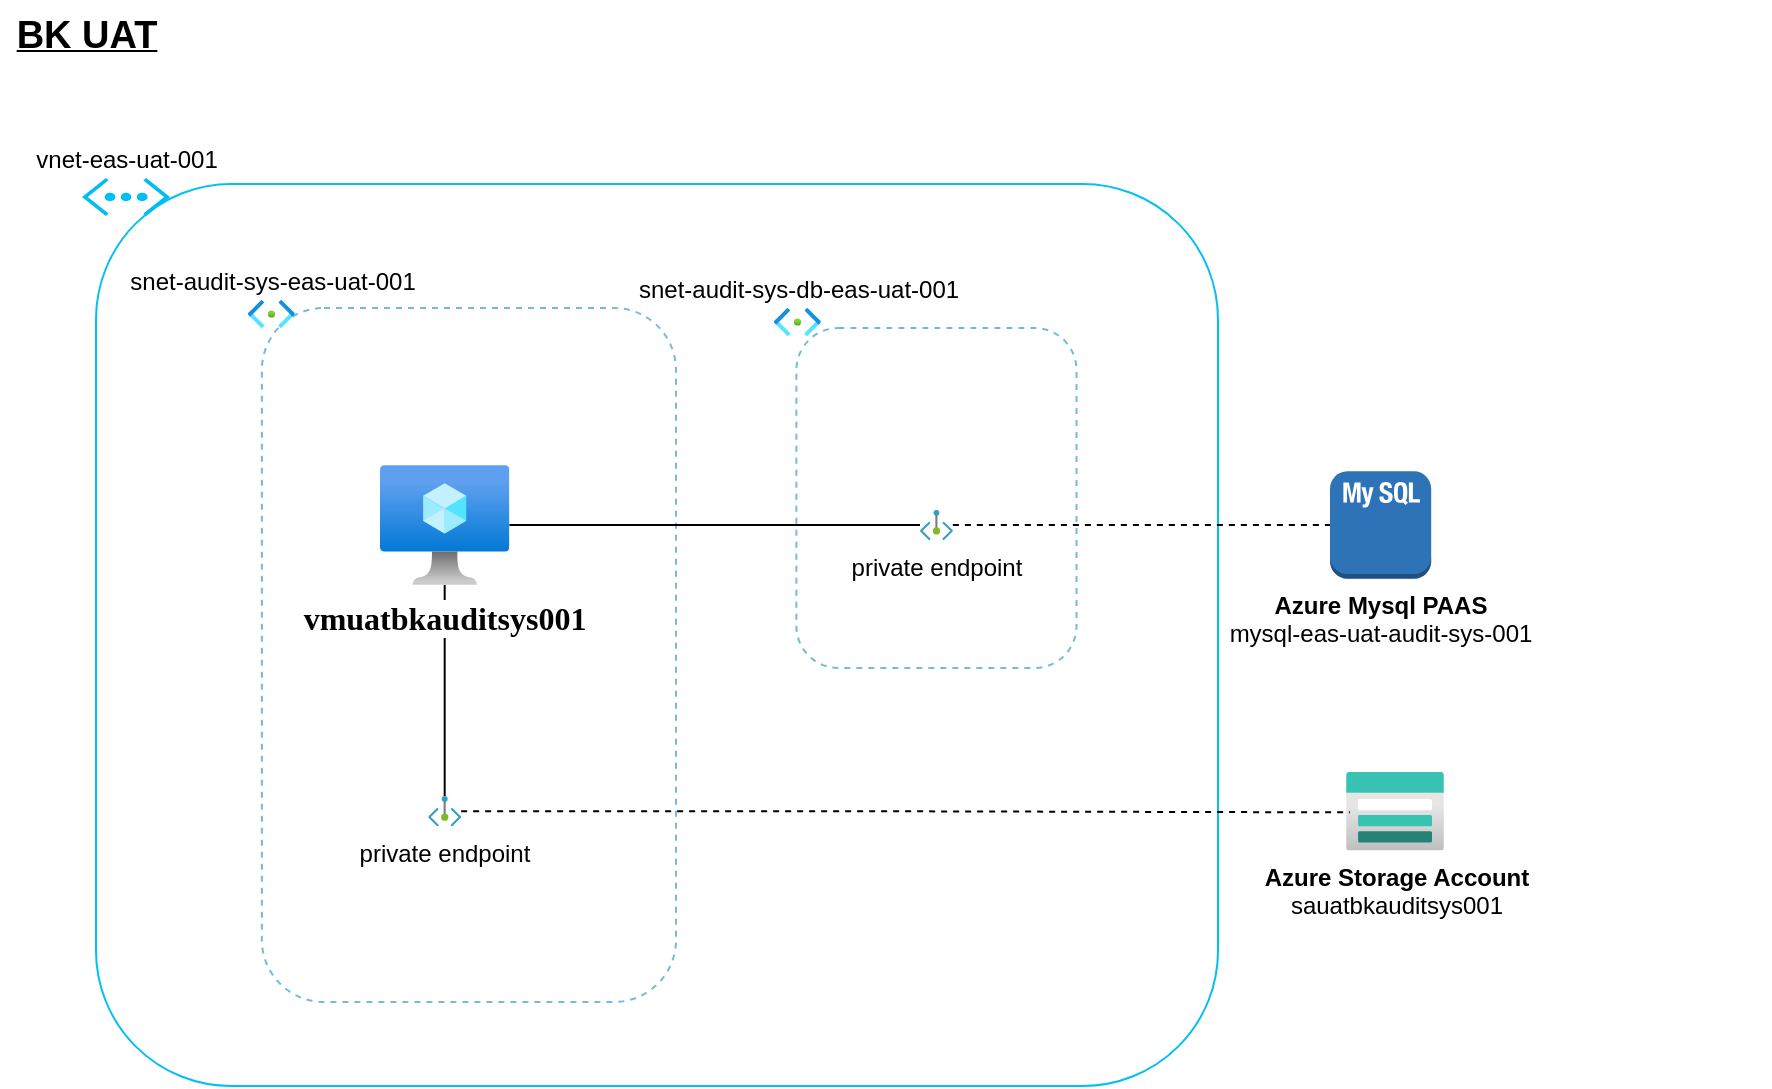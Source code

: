 <mxfile version="28.0.4">
  <diagram name="Page-1" id="gUsYXzUU0X2t5lvAVliB">
    <mxGraphModel dx="1588" dy="729" grid="0" gridSize="10" guides="1" tooltips="1" connect="1" arrows="1" fold="1" page="0" pageScale="1" pageWidth="850" pageHeight="1100" math="0" shadow="0">
      <root>
        <mxCell id="0" />
        <mxCell id="1" parent="0" />
        <mxCell id="0bJ4YxkOXUZb45SgIe8--14" value="" style="rounded=1;whiteSpace=wrap;html=1;fillColor=none;fontColor=light-dark(#00bef2, #ededed);strokeColor=light-dark(#04bff2, #ededed);movable=1;resizable=1;rotatable=1;deletable=1;editable=1;locked=0;connectable=1;dropTarget=1;" parent="1" vertex="1">
          <mxGeometry x="47" y="284" width="561" height="451" as="geometry" />
        </mxCell>
        <mxCell id="0bJ4YxkOXUZb45SgIe8--88" value="" style="rounded=1;whiteSpace=wrap;html=1;fillColor=none;movable=1;resizable=1;rotatable=1;deletable=1;editable=1;locked=0;connectable=1;dashed=1;strokeColor=light-dark(#74bbd9, #ededed);dropTarget=1;" parent="1" vertex="1">
          <mxGeometry x="397.19" y="356" width="140.07" height="170" as="geometry" />
        </mxCell>
        <mxCell id="0bJ4YxkOXUZb45SgIe8--1" value="BK UAT" style="text;html=1;align=center;verticalAlign=middle;resizable=1;points=[];autosize=1;strokeColor=none;fillColor=none;fontStyle=5;fontSize=19;editable=1;movable=1;rotatable=1;deletable=1;locked=0;connectable=1;" parent="1" vertex="1">
          <mxGeometry x="-1" y="192" width="85" height="35" as="geometry" />
        </mxCell>
        <mxCell id="0bJ4YxkOXUZb45SgIe8--24" value="" style="rounded=1;whiteSpace=wrap;html=1;fillColor=none;movable=1;resizable=1;rotatable=1;deletable=1;editable=1;locked=0;connectable=1;dashed=1;strokeColor=light-dark(#74bbd9, #ededed);dropTarget=1;" parent="1" vertex="1">
          <mxGeometry x="129.93" y="346" width="207.07" height="347" as="geometry" />
        </mxCell>
        <mxCell id="0bJ4YxkOXUZb45SgIe8--12" value="vnet-eas-uat-001" style="verticalLabelPosition=top;html=1;verticalAlign=bottom;align=center;strokeColor=none;fillColor=#00BEF2;shape=mxgraph.azure.virtual_network;pointerEvents=1;movable=1;resizable=1;rotatable=1;deletable=1;editable=1;locked=0;connectable=1;labelPosition=center;dropTarget=1;fontStyle=0" parent="1" vertex="1">
          <mxGeometry x="40" y="281" width="44" height="19" as="geometry" />
        </mxCell>
        <mxCell id="0bJ4YxkOXUZb45SgIe8--50" value="snet-audit-sys-eas-uat-001" style="image;aspect=fixed;html=1;points=[];align=center;fontSize=12;image=img/lib/azure2/networking/Subnet.svg;labelPosition=center;verticalLabelPosition=top;verticalAlign=bottom;dropTarget=1;" parent="1" vertex="1">
          <mxGeometry x="123" y="342" width="23.38" height="14" as="geometry" />
        </mxCell>
        <mxCell id="0bJ4YxkOXUZb45SgIe8--89" value="snet-audit-sys-db-eas-uat-001" style="image;aspect=fixed;html=1;points=[];align=center;fontSize=12;image=img/lib/azure2/networking/Subnet.svg;labelPosition=center;verticalLabelPosition=top;verticalAlign=bottom;dropTarget=1;" parent="1" vertex="1">
          <mxGeometry x="386.0" y="346" width="23.38" height="14" as="geometry" />
        </mxCell>
        <mxCell id="0bJ4YxkOXUZb45SgIe8--101" value="" style="group" parent="1" vertex="1" connectable="0">
          <mxGeometry x="660.0" y="577.996" width="223.668" height="39.206" as="geometry" />
        </mxCell>
        <mxCell id="0dVU-0U7cGkoc48ZTVLz-8" value="Azure Storage Account&lt;div&gt;&lt;span style=&quot;font-weight: normal;&quot;&gt;sauatbkauditsys001&lt;/span&gt;&lt;/div&gt;" style="image;aspect=fixed;html=1;points=[];align=center;fontSize=12;image=img/lib/azure2/storage/Storage_Accounts.svg;container=0;fontStyle=1" parent="0bJ4YxkOXUZb45SgIe8--101" vertex="1">
          <mxGeometry x="12.001" width="49.008" height="39.206" as="geometry" />
        </mxCell>
        <mxCell id="BgsR2H50_RnOd6KDhD3F-5" style="edgeStyle=orthogonalEdgeStyle;rounded=0;orthogonalLoop=1;jettySize=auto;html=1;endArrow=none;endFill=0;" edge="1" parent="1" source="BgsR2H50_RnOd6KDhD3F-1" target="0dVU-0U7cGkoc48ZTVLz-11">
          <mxGeometry relative="1" as="geometry" />
        </mxCell>
        <mxCell id="BgsR2H50_RnOd6KDhD3F-6" style="edgeStyle=orthogonalEdgeStyle;rounded=0;orthogonalLoop=1;jettySize=auto;html=1;endArrow=none;endFill=0;" edge="1" parent="1" source="BgsR2H50_RnOd6KDhD3F-1" target="0dVU-0U7cGkoc48ZTVLz-9">
          <mxGeometry relative="1" as="geometry">
            <mxPoint x="225" y="528" as="sourcePoint" />
            <Array as="points" />
          </mxGeometry>
        </mxCell>
        <mxCell id="BgsR2H50_RnOd6KDhD3F-1" value="&lt;span style=&quot;font-family: Calibri; font-size: 16px; text-align: left; white-space: pre-wrap;&quot;&gt;vmuatbkauditsys001&lt;/span&gt;" style="image;aspect=fixed;html=1;points=[];align=center;fontSize=12;image=img/lib/azure2/compute/Virtual_Machine.svg;fontStyle=1" vertex="1" parent="1">
          <mxGeometry x="189" y="424.5" width="64.69" height="60" as="geometry" />
        </mxCell>
        <mxCell id="0dVU-0U7cGkoc48ZTVLz-9" value="private endpoint" style="image;aspect=fixed;html=1;points=[];align=center;fontSize=12;image=img/lib/azure2/networking/Private_Endpoint.svg;container=0;" parent="1" vertex="1">
          <mxGeometry x="213.12" y="590.06" width="16.451" height="15.079" as="geometry" />
        </mxCell>
        <mxCell id="0bJ4YxkOXUZb45SgIe8--44" style="edgeStyle=orthogonalEdgeStyle;rounded=0;orthogonalLoop=1;jettySize=auto;html=1;entryX=0.041;entryY=0.515;entryDx=0;entryDy=0;entryPerimeter=0;endArrow=none;endFill=0;dashed=1;" parent="1" source="0dVU-0U7cGkoc48ZTVLz-9" target="0dVU-0U7cGkoc48ZTVLz-8" edge="1">
          <mxGeometry relative="1" as="geometry" />
        </mxCell>
        <mxCell id="0dVU-0U7cGkoc48ZTVLz-7" value="Azure Mysql PAAS&lt;div&gt;&lt;span style=&quot;font-weight: normal;&quot;&gt;mysql-eas-uat-audit-sys-001&lt;/span&gt;&lt;/div&gt;" style="outlineConnect=0;dashed=1;verticalLabelPosition=bottom;verticalAlign=top;align=center;html=1;shape=mxgraph.aws3.mysql_db_instance_2;fillColor=#2E73B8;gradientColor=none;fontStyle=1" parent="1" vertex="1">
          <mxGeometry x="663.998" y="427.624" width="50.602" height="53.735" as="geometry" />
        </mxCell>
        <mxCell id="BgsR2H50_RnOd6KDhD3F-4" style="edgeStyle=orthogonalEdgeStyle;rounded=0;orthogonalLoop=1;jettySize=auto;html=1;dashed=1;endArrow=none;endFill=0;" edge="1" parent="1" source="0dVU-0U7cGkoc48ZTVLz-11" target="0dVU-0U7cGkoc48ZTVLz-7">
          <mxGeometry relative="1" as="geometry" />
        </mxCell>
        <mxCell id="0dVU-0U7cGkoc48ZTVLz-11" value="private endpoint" style="image;aspect=fixed;html=1;points=[];align=center;fontSize=12;image=img/lib/azure2/networking/Private_Endpoint.svg;" parent="1" vertex="1">
          <mxGeometry x="458.996" y="446.956" width="16.451" height="15.079" as="geometry" />
        </mxCell>
      </root>
    </mxGraphModel>
  </diagram>
</mxfile>

